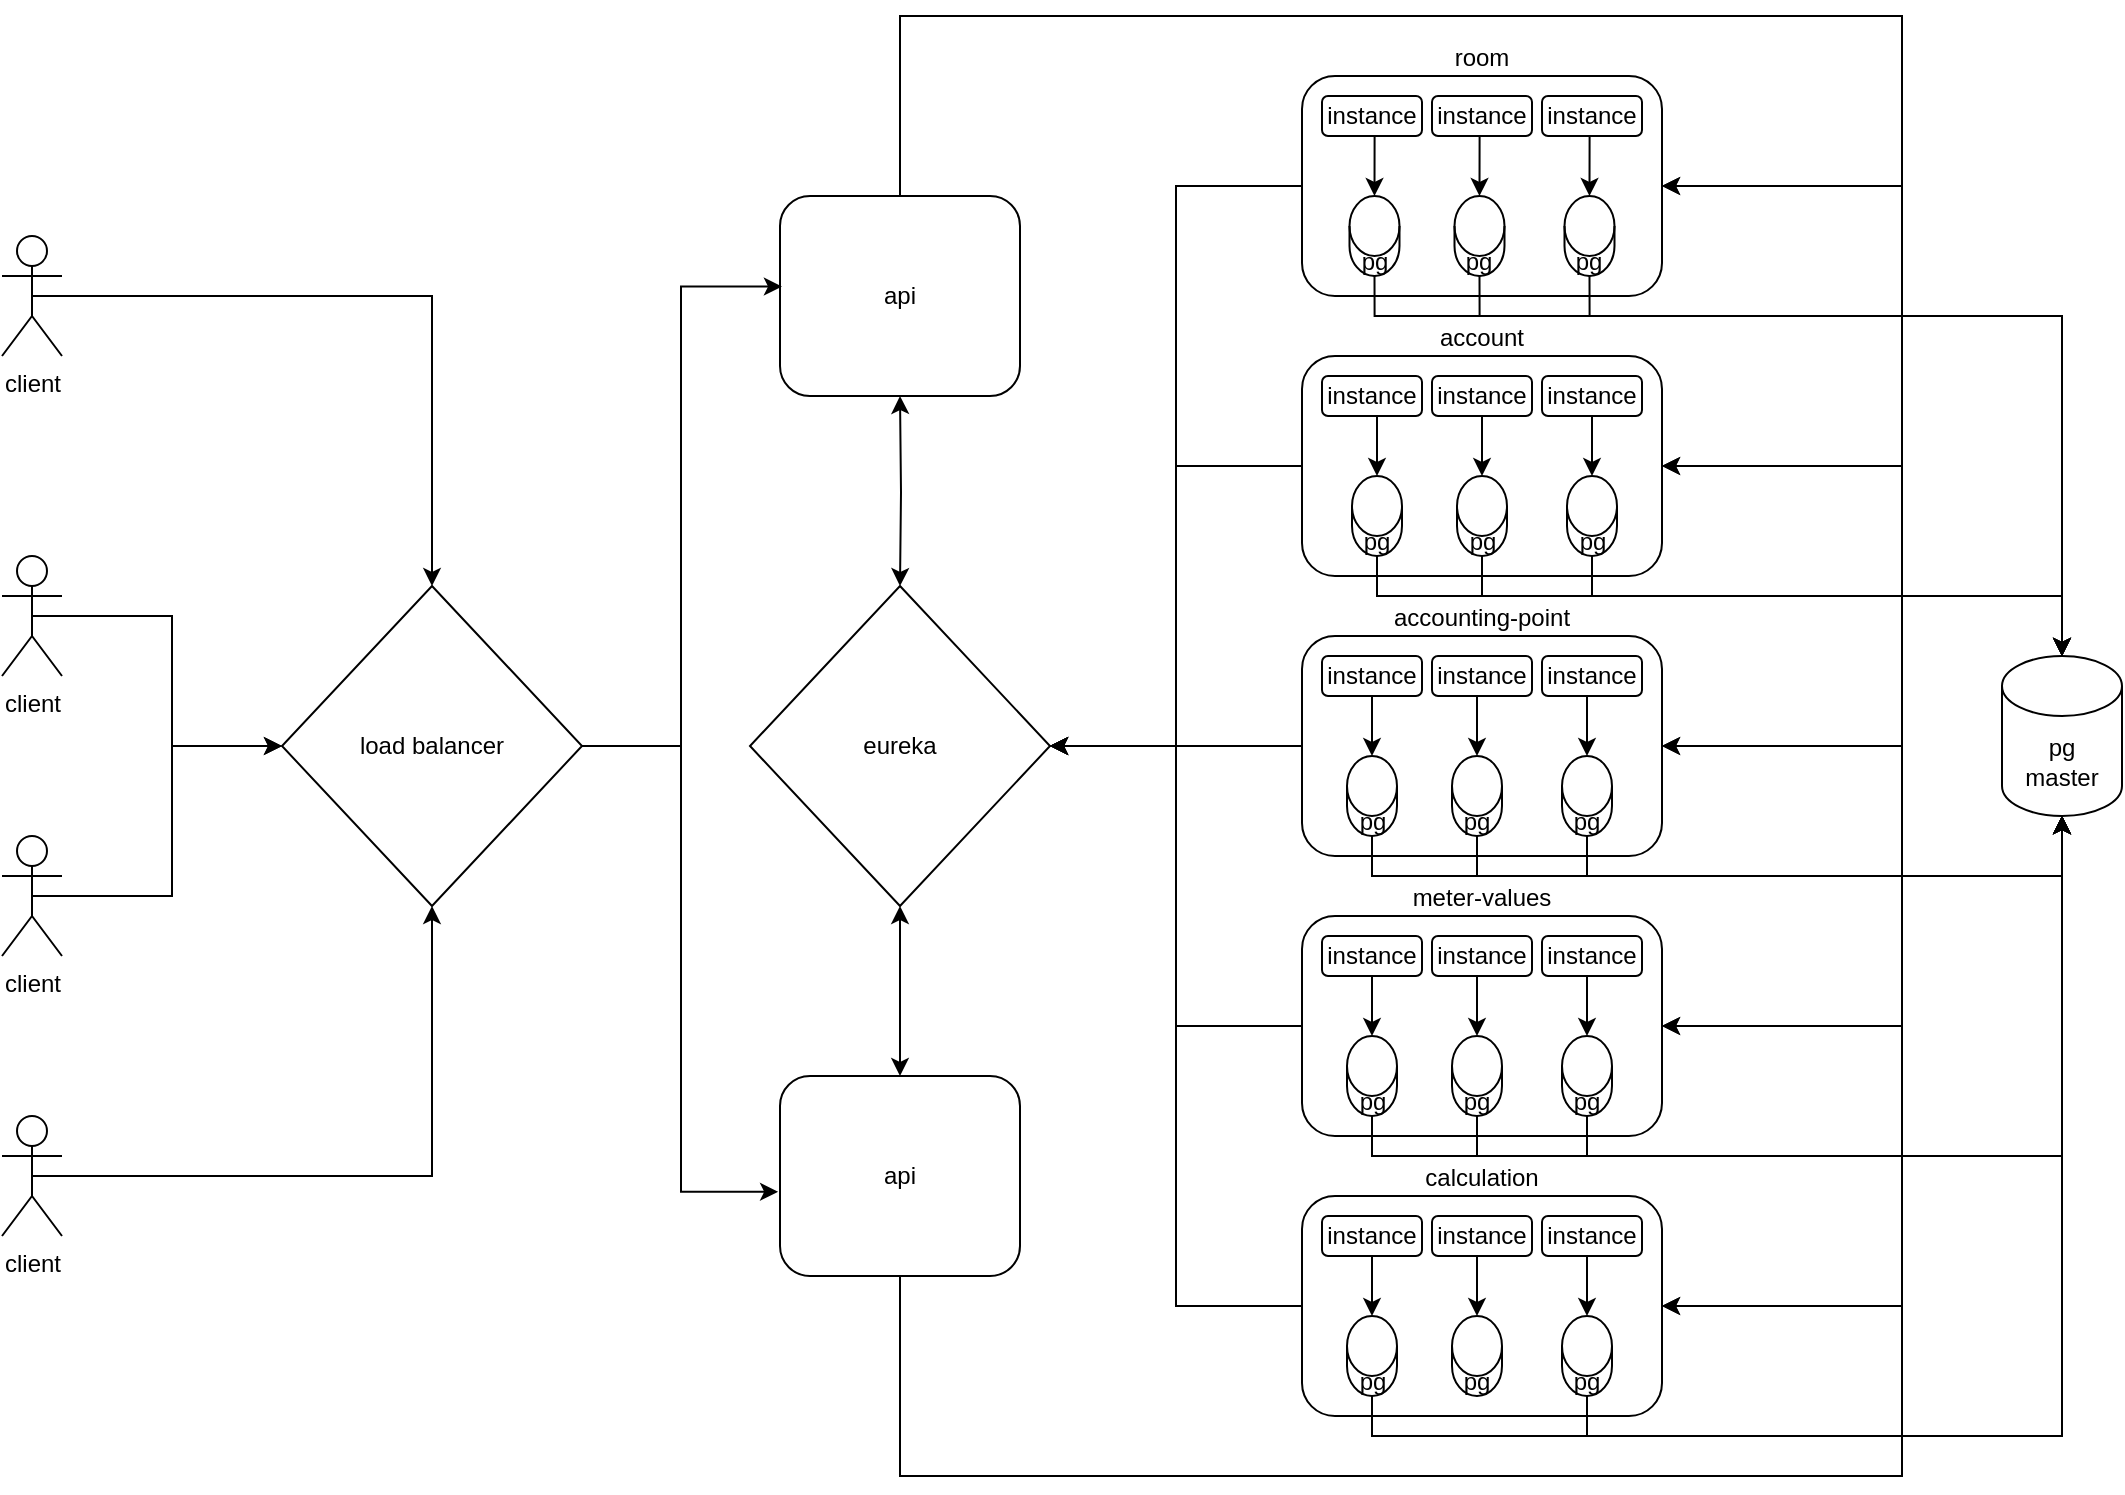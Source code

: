 <mxfile version="14.8.0" type="github">
  <diagram id="BbiA8Y8N8VMHT7lSSjlu" name="Page-1">
    <mxGraphModel dx="2031" dy="1076" grid="1" gridSize="10" guides="1" tooltips="1" connect="1" arrows="1" fold="1" page="1" pageScale="1" pageWidth="827" pageHeight="1169" math="0" shadow="0">
      <root>
        <mxCell id="0" />
        <mxCell id="1" parent="0" />
        <mxCell id="I9GEyZ0ykOGTKjr3v0vk-1" value="room" style="rounded=1;whiteSpace=wrap;html=1;labelPosition=center;verticalLabelPosition=top;align=center;verticalAlign=bottom;" vertex="1" parent="1">
          <mxGeometry x="690" y="160" width="180" height="110" as="geometry" />
        </mxCell>
        <mxCell id="I9GEyZ0ykOGTKjr3v0vk-50" style="edgeStyle=orthogonalEdgeStyle;rounded=0;orthogonalLoop=1;jettySize=auto;html=1;exitX=0;exitY=0.5;exitDx=0;exitDy=0;entryX=1;entryY=0.5;entryDx=0;entryDy=0;startArrow=none;startFill=0;endArrow=classic;endFill=1;" edge="1" parent="1" source="I9GEyZ0ykOGTKjr3v0vk-2" target="I9GEyZ0ykOGTKjr3v0vk-18">
          <mxGeometry relative="1" as="geometry" />
        </mxCell>
        <mxCell id="I9GEyZ0ykOGTKjr3v0vk-2" value="account" style="rounded=1;whiteSpace=wrap;html=1;labelPosition=center;verticalLabelPosition=top;align=center;verticalAlign=bottom;" vertex="1" parent="1">
          <mxGeometry x="690" y="300" width="180" height="110" as="geometry" />
        </mxCell>
        <mxCell id="I9GEyZ0ykOGTKjr3v0vk-52" style="edgeStyle=orthogonalEdgeStyle;rounded=0;orthogonalLoop=1;jettySize=auto;html=1;exitX=0;exitY=0.5;exitDx=0;exitDy=0;entryX=1;entryY=0.5;entryDx=0;entryDy=0;startArrow=none;startFill=0;endArrow=classic;endFill=1;" edge="1" parent="1" source="I9GEyZ0ykOGTKjr3v0vk-3" target="I9GEyZ0ykOGTKjr3v0vk-18">
          <mxGeometry relative="1" as="geometry" />
        </mxCell>
        <mxCell id="I9GEyZ0ykOGTKjr3v0vk-3" value="accounting-point" style="rounded=1;whiteSpace=wrap;html=1;labelPosition=center;verticalLabelPosition=top;align=center;verticalAlign=bottom;" vertex="1" parent="1">
          <mxGeometry x="690" y="440" width="180" height="110" as="geometry" />
        </mxCell>
        <mxCell id="I9GEyZ0ykOGTKjr3v0vk-53" style="edgeStyle=orthogonalEdgeStyle;rounded=0;orthogonalLoop=1;jettySize=auto;html=1;exitX=0;exitY=0.5;exitDx=0;exitDy=0;entryX=1;entryY=0.5;entryDx=0;entryDy=0;startArrow=none;startFill=0;endArrow=classic;endFill=1;" edge="1" parent="1" source="I9GEyZ0ykOGTKjr3v0vk-4" target="I9GEyZ0ykOGTKjr3v0vk-18">
          <mxGeometry relative="1" as="geometry" />
        </mxCell>
        <mxCell id="I9GEyZ0ykOGTKjr3v0vk-4" value="meter-values" style="rounded=1;whiteSpace=wrap;html=1;labelPosition=center;verticalLabelPosition=top;align=center;verticalAlign=bottom;" vertex="1" parent="1">
          <mxGeometry x="690" y="580" width="180" height="110" as="geometry" />
        </mxCell>
        <mxCell id="I9GEyZ0ykOGTKjr3v0vk-19" style="edgeStyle=orthogonalEdgeStyle;rounded=0;orthogonalLoop=1;jettySize=auto;html=1;startArrow=classic;startFill=1;" edge="1" parent="1" target="I9GEyZ0ykOGTKjr3v0vk-18">
          <mxGeometry relative="1" as="geometry">
            <mxPoint x="489" y="320" as="sourcePoint" />
          </mxGeometry>
        </mxCell>
        <mxCell id="I9GEyZ0ykOGTKjr3v0vk-68" style="edgeStyle=orthogonalEdgeStyle;rounded=0;orthogonalLoop=1;jettySize=auto;html=1;exitX=0.5;exitY=0;exitDx=0;exitDy=0;entryX=1;entryY=0.5;entryDx=0;entryDy=0;startArrow=none;startFill=0;endArrow=classic;endFill=1;" edge="1" parent="1" source="I9GEyZ0ykOGTKjr3v0vk-7" target="I9GEyZ0ykOGTKjr3v0vk-1">
          <mxGeometry relative="1" as="geometry">
            <Array as="points">
              <mxPoint x="489" y="130" />
              <mxPoint x="990" y="130" />
              <mxPoint x="990" y="215" />
            </Array>
          </mxGeometry>
        </mxCell>
        <mxCell id="I9GEyZ0ykOGTKjr3v0vk-69" style="edgeStyle=orthogonalEdgeStyle;rounded=0;orthogonalLoop=1;jettySize=auto;html=1;exitX=0.5;exitY=0;exitDx=0;exitDy=0;entryX=1;entryY=0.5;entryDx=0;entryDy=0;startArrow=none;startFill=0;endArrow=classic;endFill=1;" edge="1" parent="1" source="I9GEyZ0ykOGTKjr3v0vk-7" target="I9GEyZ0ykOGTKjr3v0vk-2">
          <mxGeometry relative="1" as="geometry">
            <Array as="points">
              <mxPoint x="489" y="130" />
              <mxPoint x="990" y="130" />
              <mxPoint x="990" y="355" />
            </Array>
          </mxGeometry>
        </mxCell>
        <mxCell id="I9GEyZ0ykOGTKjr3v0vk-71" style="edgeStyle=orthogonalEdgeStyle;rounded=0;orthogonalLoop=1;jettySize=auto;html=1;exitX=0.5;exitY=0;exitDx=0;exitDy=0;entryX=1;entryY=0.5;entryDx=0;entryDy=0;startArrow=none;startFill=0;endArrow=classic;endFill=1;" edge="1" parent="1" source="I9GEyZ0ykOGTKjr3v0vk-7" target="I9GEyZ0ykOGTKjr3v0vk-3">
          <mxGeometry relative="1" as="geometry">
            <Array as="points">
              <mxPoint x="489" y="130" />
              <mxPoint x="990" y="130" />
              <mxPoint x="990" y="495" />
            </Array>
          </mxGeometry>
        </mxCell>
        <mxCell id="I9GEyZ0ykOGTKjr3v0vk-72" style="edgeStyle=orthogonalEdgeStyle;rounded=0;orthogonalLoop=1;jettySize=auto;html=1;exitX=0.5;exitY=0;exitDx=0;exitDy=0;entryX=1;entryY=0.5;entryDx=0;entryDy=0;startArrow=none;startFill=0;endArrow=classic;endFill=1;" edge="1" parent="1" source="I9GEyZ0ykOGTKjr3v0vk-7" target="I9GEyZ0ykOGTKjr3v0vk-4">
          <mxGeometry relative="1" as="geometry">
            <Array as="points">
              <mxPoint x="489" y="130" />
              <mxPoint x="990" y="130" />
              <mxPoint x="990" y="635" />
            </Array>
          </mxGeometry>
        </mxCell>
        <mxCell id="I9GEyZ0ykOGTKjr3v0vk-73" style="edgeStyle=orthogonalEdgeStyle;rounded=0;orthogonalLoop=1;jettySize=auto;html=1;exitX=0.5;exitY=0;exitDx=0;exitDy=0;entryX=1;entryY=0.5;entryDx=0;entryDy=0;startArrow=none;startFill=0;endArrow=classic;endFill=1;" edge="1" parent="1" source="I9GEyZ0ykOGTKjr3v0vk-7" target="I9GEyZ0ykOGTKjr3v0vk-33">
          <mxGeometry relative="1" as="geometry">
            <Array as="points">
              <mxPoint x="489" y="130" />
              <mxPoint x="990" y="130" />
              <mxPoint x="990" y="775" />
            </Array>
          </mxGeometry>
        </mxCell>
        <mxCell id="I9GEyZ0ykOGTKjr3v0vk-7" value="api" style="rounded=1;whiteSpace=wrap;html=1;" vertex="1" parent="1">
          <mxGeometry x="429" y="220" width="120" height="100" as="geometry" />
        </mxCell>
        <mxCell id="I9GEyZ0ykOGTKjr3v0vk-15" style="edgeStyle=orthogonalEdgeStyle;rounded=0;orthogonalLoop=1;jettySize=auto;html=1;exitX=1;exitY=0.5;exitDx=0;exitDy=0;entryX=0.008;entryY=0.453;entryDx=0;entryDy=0;entryPerimeter=0;" edge="1" parent="1" source="I9GEyZ0ykOGTKjr3v0vk-12" target="I9GEyZ0ykOGTKjr3v0vk-7">
          <mxGeometry relative="1" as="geometry" />
        </mxCell>
        <mxCell id="I9GEyZ0ykOGTKjr3v0vk-17" style="edgeStyle=orthogonalEdgeStyle;rounded=0;orthogonalLoop=1;jettySize=auto;html=1;exitX=1;exitY=0.5;exitDx=0;exitDy=0;entryX=-0.008;entryY=0.579;entryDx=0;entryDy=0;entryPerimeter=0;" edge="1" parent="1" source="I9GEyZ0ykOGTKjr3v0vk-12" target="I9GEyZ0ykOGTKjr3v0vk-14">
          <mxGeometry relative="1" as="geometry" />
        </mxCell>
        <mxCell id="I9GEyZ0ykOGTKjr3v0vk-12" value="load balancer" style="rhombus;whiteSpace=wrap;html=1;" vertex="1" parent="1">
          <mxGeometry x="180" y="415" width="150" height="160" as="geometry" />
        </mxCell>
        <mxCell id="I9GEyZ0ykOGTKjr3v0vk-21" style="edgeStyle=orthogonalEdgeStyle;rounded=0;orthogonalLoop=1;jettySize=auto;html=1;exitX=0.5;exitY=0;exitDx=0;exitDy=0;entryX=0.5;entryY=1;entryDx=0;entryDy=0;startArrow=classic;startFill=1;" edge="1" parent="1" source="I9GEyZ0ykOGTKjr3v0vk-14" target="I9GEyZ0ykOGTKjr3v0vk-18">
          <mxGeometry relative="1" as="geometry" />
        </mxCell>
        <mxCell id="I9GEyZ0ykOGTKjr3v0vk-63" style="edgeStyle=orthogonalEdgeStyle;rounded=0;orthogonalLoop=1;jettySize=auto;html=1;exitX=0.5;exitY=1;exitDx=0;exitDy=0;entryX=1;entryY=0.5;entryDx=0;entryDy=0;startArrow=none;startFill=0;endArrow=classic;endFill=1;" edge="1" parent="1" source="I9GEyZ0ykOGTKjr3v0vk-14" target="I9GEyZ0ykOGTKjr3v0vk-33">
          <mxGeometry relative="1" as="geometry">
            <Array as="points">
              <mxPoint x="489" y="860" />
              <mxPoint x="990" y="860" />
              <mxPoint x="990" y="775" />
            </Array>
          </mxGeometry>
        </mxCell>
        <mxCell id="I9GEyZ0ykOGTKjr3v0vk-64" style="edgeStyle=orthogonalEdgeStyle;rounded=0;orthogonalLoop=1;jettySize=auto;html=1;exitX=0.5;exitY=1;exitDx=0;exitDy=0;entryX=1;entryY=0.5;entryDx=0;entryDy=0;startArrow=none;startFill=0;endArrow=classic;endFill=1;" edge="1" parent="1" source="I9GEyZ0ykOGTKjr3v0vk-14" target="I9GEyZ0ykOGTKjr3v0vk-4">
          <mxGeometry relative="1" as="geometry">
            <Array as="points">
              <mxPoint x="489" y="860" />
              <mxPoint x="990" y="860" />
              <mxPoint x="990" y="635" />
            </Array>
          </mxGeometry>
        </mxCell>
        <mxCell id="I9GEyZ0ykOGTKjr3v0vk-65" style="edgeStyle=orthogonalEdgeStyle;rounded=0;orthogonalLoop=1;jettySize=auto;html=1;exitX=0.5;exitY=1;exitDx=0;exitDy=0;entryX=1;entryY=0.5;entryDx=0;entryDy=0;startArrow=none;startFill=0;endArrow=classic;endFill=1;" edge="1" parent="1" source="I9GEyZ0ykOGTKjr3v0vk-14" target="I9GEyZ0ykOGTKjr3v0vk-3">
          <mxGeometry relative="1" as="geometry">
            <Array as="points">
              <mxPoint x="489" y="860" />
              <mxPoint x="990" y="860" />
              <mxPoint x="990" y="495" />
            </Array>
          </mxGeometry>
        </mxCell>
        <mxCell id="I9GEyZ0ykOGTKjr3v0vk-66" style="edgeStyle=orthogonalEdgeStyle;rounded=0;orthogonalLoop=1;jettySize=auto;html=1;exitX=0.5;exitY=1;exitDx=0;exitDy=0;entryX=1;entryY=0.5;entryDx=0;entryDy=0;startArrow=none;startFill=0;endArrow=classic;endFill=1;" edge="1" parent="1" source="I9GEyZ0ykOGTKjr3v0vk-14" target="I9GEyZ0ykOGTKjr3v0vk-2">
          <mxGeometry relative="1" as="geometry">
            <Array as="points">
              <mxPoint x="489" y="860" />
              <mxPoint x="990" y="860" />
              <mxPoint x="990" y="355" />
            </Array>
          </mxGeometry>
        </mxCell>
        <mxCell id="I9GEyZ0ykOGTKjr3v0vk-67" style="edgeStyle=orthogonalEdgeStyle;rounded=0;orthogonalLoop=1;jettySize=auto;html=1;exitX=0.5;exitY=1;exitDx=0;exitDy=0;entryX=1;entryY=0.5;entryDx=0;entryDy=0;startArrow=none;startFill=0;endArrow=classic;endFill=1;" edge="1" parent="1" source="I9GEyZ0ykOGTKjr3v0vk-14" target="I9GEyZ0ykOGTKjr3v0vk-1">
          <mxGeometry relative="1" as="geometry">
            <Array as="points">
              <mxPoint x="489" y="860" />
              <mxPoint x="990" y="860" />
              <mxPoint x="990" y="215" />
            </Array>
          </mxGeometry>
        </mxCell>
        <mxCell id="I9GEyZ0ykOGTKjr3v0vk-14" value="api" style="rounded=1;whiteSpace=wrap;html=1;" vertex="1" parent="1">
          <mxGeometry x="429" y="660" width="120" height="100" as="geometry" />
        </mxCell>
        <mxCell id="I9GEyZ0ykOGTKjr3v0vk-49" style="edgeStyle=orthogonalEdgeStyle;rounded=0;orthogonalLoop=1;jettySize=auto;html=1;exitX=1;exitY=0.5;exitDx=0;exitDy=0;entryX=0;entryY=0.5;entryDx=0;entryDy=0;startArrow=classic;startFill=1;endArrow=none;endFill=0;" edge="1" parent="1" source="I9GEyZ0ykOGTKjr3v0vk-18" target="I9GEyZ0ykOGTKjr3v0vk-1">
          <mxGeometry relative="1" as="geometry" />
        </mxCell>
        <mxCell id="I9GEyZ0ykOGTKjr3v0vk-18" value="eureka" style="rhombus;whiteSpace=wrap;html=1;" vertex="1" parent="1">
          <mxGeometry x="414" y="415" width="150" height="160" as="geometry" />
        </mxCell>
        <mxCell id="I9GEyZ0ykOGTKjr3v0vk-32" style="edgeStyle=orthogonalEdgeStyle;rounded=0;orthogonalLoop=1;jettySize=auto;html=1;exitX=0.5;exitY=0.5;exitDx=0;exitDy=0;exitPerimeter=0;entryX=0.5;entryY=0;entryDx=0;entryDy=0;" edge="1" parent="1" source="I9GEyZ0ykOGTKjr3v0vk-22" target="I9GEyZ0ykOGTKjr3v0vk-12">
          <mxGeometry relative="1" as="geometry" />
        </mxCell>
        <mxCell id="I9GEyZ0ykOGTKjr3v0vk-22" value="client" style="shape=umlActor;verticalLabelPosition=bottom;verticalAlign=top;html=1;outlineConnect=0;" vertex="1" parent="1">
          <mxGeometry x="40" y="240" width="30" height="60" as="geometry" />
        </mxCell>
        <mxCell id="I9GEyZ0ykOGTKjr3v0vk-27" style="edgeStyle=orthogonalEdgeStyle;rounded=0;orthogonalLoop=1;jettySize=auto;html=1;exitX=0.5;exitY=0.5;exitDx=0;exitDy=0;exitPerimeter=0;entryX=0;entryY=0.5;entryDx=0;entryDy=0;" edge="1" parent="1" source="I9GEyZ0ykOGTKjr3v0vk-23" target="I9GEyZ0ykOGTKjr3v0vk-12">
          <mxGeometry relative="1" as="geometry" />
        </mxCell>
        <mxCell id="I9GEyZ0ykOGTKjr3v0vk-23" value="client" style="shape=umlActor;verticalLabelPosition=bottom;verticalAlign=top;html=1;outlineConnect=0;" vertex="1" parent="1">
          <mxGeometry x="40" y="400" width="30" height="60" as="geometry" />
        </mxCell>
        <mxCell id="I9GEyZ0ykOGTKjr3v0vk-29" style="edgeStyle=orthogonalEdgeStyle;rounded=0;orthogonalLoop=1;jettySize=auto;html=1;exitX=0.5;exitY=0.5;exitDx=0;exitDy=0;exitPerimeter=0;" edge="1" parent="1" source="I9GEyZ0ykOGTKjr3v0vk-24" target="I9GEyZ0ykOGTKjr3v0vk-12">
          <mxGeometry relative="1" as="geometry" />
        </mxCell>
        <mxCell id="I9GEyZ0ykOGTKjr3v0vk-24" value="client" style="shape=umlActor;verticalLabelPosition=bottom;verticalAlign=top;html=1;outlineConnect=0;" vertex="1" parent="1">
          <mxGeometry x="40" y="540" width="30" height="60" as="geometry" />
        </mxCell>
        <mxCell id="I9GEyZ0ykOGTKjr3v0vk-31" style="edgeStyle=orthogonalEdgeStyle;rounded=0;orthogonalLoop=1;jettySize=auto;html=1;exitX=0.5;exitY=0.5;exitDx=0;exitDy=0;exitPerimeter=0;entryX=0.5;entryY=1;entryDx=0;entryDy=0;" edge="1" parent="1" source="I9GEyZ0ykOGTKjr3v0vk-25" target="I9GEyZ0ykOGTKjr3v0vk-12">
          <mxGeometry relative="1" as="geometry" />
        </mxCell>
        <mxCell id="I9GEyZ0ykOGTKjr3v0vk-25" value="client" style="shape=umlActor;verticalLabelPosition=bottom;verticalAlign=top;html=1;outlineConnect=0;" vertex="1" parent="1">
          <mxGeometry x="40" y="680" width="30" height="60" as="geometry" />
        </mxCell>
        <mxCell id="I9GEyZ0ykOGTKjr3v0vk-56" style="edgeStyle=orthogonalEdgeStyle;rounded=0;orthogonalLoop=1;jettySize=auto;html=1;exitX=0;exitY=0.5;exitDx=0;exitDy=0;entryX=1;entryY=0.5;entryDx=0;entryDy=0;startArrow=none;startFill=0;endArrow=classic;endFill=1;" edge="1" parent="1" source="I9GEyZ0ykOGTKjr3v0vk-33" target="I9GEyZ0ykOGTKjr3v0vk-18">
          <mxGeometry relative="1" as="geometry" />
        </mxCell>
        <mxCell id="I9GEyZ0ykOGTKjr3v0vk-33" value="calculation" style="rounded=1;whiteSpace=wrap;html=1;labelPosition=center;verticalLabelPosition=top;align=center;verticalAlign=bottom;" vertex="1" parent="1">
          <mxGeometry x="690" y="720" width="180" height="110" as="geometry" />
        </mxCell>
        <mxCell id="I9GEyZ0ykOGTKjr3v0vk-150" style="edgeStyle=orthogonalEdgeStyle;rounded=0;orthogonalLoop=1;jettySize=auto;html=1;exitX=0.5;exitY=1;exitDx=0;exitDy=0;entryX=0.5;entryY=0;entryDx=0;entryDy=0;entryPerimeter=0;startArrow=none;startFill=0;endArrow=classic;endFill=1;" edge="1" parent="1" source="I9GEyZ0ykOGTKjr3v0vk-74" target="I9GEyZ0ykOGTKjr3v0vk-124">
          <mxGeometry relative="1" as="geometry" />
        </mxCell>
        <mxCell id="I9GEyZ0ykOGTKjr3v0vk-74" value="instance" style="rounded=1;whiteSpace=wrap;html=1;" vertex="1" parent="1">
          <mxGeometry x="700" y="170" width="50" height="20" as="geometry" />
        </mxCell>
        <mxCell id="I9GEyZ0ykOGTKjr3v0vk-151" style="edgeStyle=orthogonalEdgeStyle;rounded=0;orthogonalLoop=1;jettySize=auto;html=1;exitX=0.5;exitY=1;exitDx=0;exitDy=0;entryX=0.5;entryY=0;entryDx=0;entryDy=0;entryPerimeter=0;startArrow=none;startFill=0;endArrow=classic;endFill=1;" edge="1" parent="1" source="I9GEyZ0ykOGTKjr3v0vk-75" target="I9GEyZ0ykOGTKjr3v0vk-125">
          <mxGeometry relative="1" as="geometry" />
        </mxCell>
        <mxCell id="I9GEyZ0ykOGTKjr3v0vk-75" value="instance" style="rounded=1;whiteSpace=wrap;html=1;" vertex="1" parent="1">
          <mxGeometry x="755" y="170" width="50" height="20" as="geometry" />
        </mxCell>
        <mxCell id="I9GEyZ0ykOGTKjr3v0vk-152" style="edgeStyle=orthogonalEdgeStyle;rounded=0;orthogonalLoop=1;jettySize=auto;html=1;exitX=0.5;exitY=1;exitDx=0;exitDy=0;entryX=0.5;entryY=0;entryDx=0;entryDy=0;entryPerimeter=0;startArrow=none;startFill=0;endArrow=classic;endFill=1;" edge="1" parent="1" source="I9GEyZ0ykOGTKjr3v0vk-76" target="I9GEyZ0ykOGTKjr3v0vk-126">
          <mxGeometry relative="1" as="geometry" />
        </mxCell>
        <mxCell id="I9GEyZ0ykOGTKjr3v0vk-76" value="instance" style="rounded=1;whiteSpace=wrap;html=1;" vertex="1" parent="1">
          <mxGeometry x="810" y="170" width="50" height="20" as="geometry" />
        </mxCell>
        <mxCell id="I9GEyZ0ykOGTKjr3v0vk-115" style="edgeStyle=orthogonalEdgeStyle;rounded=0;orthogonalLoop=1;jettySize=auto;html=1;exitX=0.5;exitY=1;exitDx=0;exitDy=0;entryX=0.5;entryY=0;entryDx=0;entryDy=0;entryPerimeter=0;startArrow=none;startFill=0;endArrow=classic;endFill=1;" edge="1" parent="1" source="I9GEyZ0ykOGTKjr3v0vk-80" target="I9GEyZ0ykOGTKjr3v0vk-111">
          <mxGeometry relative="1" as="geometry" />
        </mxCell>
        <mxCell id="I9GEyZ0ykOGTKjr3v0vk-80" value="instance" style="rounded=1;whiteSpace=wrap;html=1;" vertex="1" parent="1">
          <mxGeometry x="700" y="310" width="50" height="20" as="geometry" />
        </mxCell>
        <mxCell id="I9GEyZ0ykOGTKjr3v0vk-117" style="edgeStyle=orthogonalEdgeStyle;rounded=0;orthogonalLoop=1;jettySize=auto;html=1;exitX=0.5;exitY=1;exitDx=0;exitDy=0;entryX=0.5;entryY=0;entryDx=0;entryDy=0;entryPerimeter=0;startArrow=none;startFill=0;endArrow=classic;endFill=1;" edge="1" parent="1" source="I9GEyZ0ykOGTKjr3v0vk-81" target="I9GEyZ0ykOGTKjr3v0vk-112">
          <mxGeometry relative="1" as="geometry" />
        </mxCell>
        <mxCell id="I9GEyZ0ykOGTKjr3v0vk-81" value="instance" style="rounded=1;whiteSpace=wrap;html=1;" vertex="1" parent="1">
          <mxGeometry x="755" y="310" width="50" height="20" as="geometry" />
        </mxCell>
        <mxCell id="I9GEyZ0ykOGTKjr3v0vk-116" style="edgeStyle=orthogonalEdgeStyle;rounded=0;orthogonalLoop=1;jettySize=auto;html=1;exitX=0.5;exitY=1;exitDx=0;exitDy=0;entryX=0.5;entryY=0;entryDx=0;entryDy=0;entryPerimeter=0;startArrow=none;startFill=0;endArrow=classic;endFill=1;" edge="1" parent="1" source="I9GEyZ0ykOGTKjr3v0vk-82" target="I9GEyZ0ykOGTKjr3v0vk-113">
          <mxGeometry relative="1" as="geometry" />
        </mxCell>
        <mxCell id="I9GEyZ0ykOGTKjr3v0vk-82" value="instance" style="rounded=1;whiteSpace=wrap;html=1;" vertex="1" parent="1">
          <mxGeometry x="810" y="310" width="50" height="20" as="geometry" />
        </mxCell>
        <mxCell id="I9GEyZ0ykOGTKjr3v0vk-137" style="edgeStyle=orthogonalEdgeStyle;rounded=0;orthogonalLoop=1;jettySize=auto;html=1;exitX=0.5;exitY=1;exitDx=0;exitDy=0;entryX=0.5;entryY=0;entryDx=0;entryDy=0;entryPerimeter=0;startArrow=none;startFill=0;endArrow=classic;endFill=1;" edge="1" parent="1" source="I9GEyZ0ykOGTKjr3v0vk-92" target="I9GEyZ0ykOGTKjr3v0vk-127">
          <mxGeometry relative="1" as="geometry" />
        </mxCell>
        <mxCell id="I9GEyZ0ykOGTKjr3v0vk-92" value="instance" style="rounded=1;whiteSpace=wrap;html=1;" vertex="1" parent="1">
          <mxGeometry x="700" y="450" width="50" height="20" as="geometry" />
        </mxCell>
        <mxCell id="I9GEyZ0ykOGTKjr3v0vk-138" style="edgeStyle=orthogonalEdgeStyle;rounded=0;orthogonalLoop=1;jettySize=auto;html=1;exitX=0.5;exitY=1;exitDx=0;exitDy=0;entryX=0.5;entryY=0;entryDx=0;entryDy=0;entryPerimeter=0;startArrow=none;startFill=0;endArrow=classic;endFill=1;" edge="1" parent="1" source="I9GEyZ0ykOGTKjr3v0vk-93" target="I9GEyZ0ykOGTKjr3v0vk-128">
          <mxGeometry relative="1" as="geometry" />
        </mxCell>
        <mxCell id="I9GEyZ0ykOGTKjr3v0vk-93" value="instance" style="rounded=1;whiteSpace=wrap;html=1;" vertex="1" parent="1">
          <mxGeometry x="755" y="450" width="50" height="20" as="geometry" />
        </mxCell>
        <mxCell id="I9GEyZ0ykOGTKjr3v0vk-139" style="edgeStyle=orthogonalEdgeStyle;rounded=0;orthogonalLoop=1;jettySize=auto;html=1;exitX=0.5;exitY=1;exitDx=0;exitDy=0;entryX=0.5;entryY=0;entryDx=0;entryDy=0;entryPerimeter=0;startArrow=none;startFill=0;endArrow=classic;endFill=1;" edge="1" parent="1" source="I9GEyZ0ykOGTKjr3v0vk-94" target="I9GEyZ0ykOGTKjr3v0vk-129">
          <mxGeometry relative="1" as="geometry" />
        </mxCell>
        <mxCell id="I9GEyZ0ykOGTKjr3v0vk-94" value="instance" style="rounded=1;whiteSpace=wrap;html=1;" vertex="1" parent="1">
          <mxGeometry x="810" y="450" width="50" height="20" as="geometry" />
        </mxCell>
        <mxCell id="I9GEyZ0ykOGTKjr3v0vk-143" style="edgeStyle=orthogonalEdgeStyle;rounded=0;orthogonalLoop=1;jettySize=auto;html=1;exitX=0.5;exitY=1;exitDx=0;exitDy=0;entryX=0.5;entryY=0;entryDx=0;entryDy=0;entryPerimeter=0;startArrow=none;startFill=0;endArrow=classic;endFill=1;" edge="1" parent="1" source="I9GEyZ0ykOGTKjr3v0vk-98" target="I9GEyZ0ykOGTKjr3v0vk-130">
          <mxGeometry relative="1" as="geometry" />
        </mxCell>
        <mxCell id="I9GEyZ0ykOGTKjr3v0vk-98" value="instance" style="rounded=1;whiteSpace=wrap;html=1;" vertex="1" parent="1">
          <mxGeometry x="700" y="590" width="50" height="20" as="geometry" />
        </mxCell>
        <mxCell id="I9GEyZ0ykOGTKjr3v0vk-144" style="edgeStyle=orthogonalEdgeStyle;rounded=0;orthogonalLoop=1;jettySize=auto;html=1;exitX=0.5;exitY=1;exitDx=0;exitDy=0;entryX=0.5;entryY=0;entryDx=0;entryDy=0;entryPerimeter=0;startArrow=none;startFill=0;endArrow=classic;endFill=1;" edge="1" parent="1" source="I9GEyZ0ykOGTKjr3v0vk-99" target="I9GEyZ0ykOGTKjr3v0vk-131">
          <mxGeometry relative="1" as="geometry" />
        </mxCell>
        <mxCell id="I9GEyZ0ykOGTKjr3v0vk-99" value="instance" style="rounded=1;whiteSpace=wrap;html=1;" vertex="1" parent="1">
          <mxGeometry x="755" y="590" width="50" height="20" as="geometry" />
        </mxCell>
        <mxCell id="I9GEyZ0ykOGTKjr3v0vk-145" style="edgeStyle=orthogonalEdgeStyle;rounded=0;orthogonalLoop=1;jettySize=auto;html=1;exitX=0.5;exitY=1;exitDx=0;exitDy=0;entryX=0.5;entryY=0;entryDx=0;entryDy=0;entryPerimeter=0;startArrow=none;startFill=0;endArrow=classic;endFill=1;" edge="1" parent="1" source="I9GEyZ0ykOGTKjr3v0vk-100" target="I9GEyZ0ykOGTKjr3v0vk-132">
          <mxGeometry relative="1" as="geometry" />
        </mxCell>
        <mxCell id="I9GEyZ0ykOGTKjr3v0vk-100" value="instance" style="rounded=1;whiteSpace=wrap;html=1;" vertex="1" parent="1">
          <mxGeometry x="810" y="590" width="50" height="20" as="geometry" />
        </mxCell>
        <mxCell id="I9GEyZ0ykOGTKjr3v0vk-156" style="edgeStyle=orthogonalEdgeStyle;rounded=0;orthogonalLoop=1;jettySize=auto;html=1;exitX=0.5;exitY=1;exitDx=0;exitDy=0;entryX=0.5;entryY=0;entryDx=0;entryDy=0;entryPerimeter=0;startArrow=none;startFill=0;endArrow=classic;endFill=1;" edge="1" parent="1" source="I9GEyZ0ykOGTKjr3v0vk-104" target="I9GEyZ0ykOGTKjr3v0vk-133">
          <mxGeometry relative="1" as="geometry" />
        </mxCell>
        <mxCell id="I9GEyZ0ykOGTKjr3v0vk-104" value="instance" style="rounded=1;whiteSpace=wrap;html=1;" vertex="1" parent="1">
          <mxGeometry x="700" y="730" width="50" height="20" as="geometry" />
        </mxCell>
        <mxCell id="I9GEyZ0ykOGTKjr3v0vk-157" style="edgeStyle=orthogonalEdgeStyle;rounded=0;orthogonalLoop=1;jettySize=auto;html=1;exitX=0.5;exitY=1;exitDx=0;exitDy=0;entryX=0.5;entryY=0;entryDx=0;entryDy=0;entryPerimeter=0;startArrow=none;startFill=0;endArrow=classic;endFill=1;" edge="1" parent="1" source="I9GEyZ0ykOGTKjr3v0vk-105" target="I9GEyZ0ykOGTKjr3v0vk-134">
          <mxGeometry relative="1" as="geometry" />
        </mxCell>
        <mxCell id="I9GEyZ0ykOGTKjr3v0vk-105" value="instance" style="rounded=1;whiteSpace=wrap;html=1;" vertex="1" parent="1">
          <mxGeometry x="755" y="730" width="50" height="20" as="geometry" />
        </mxCell>
        <mxCell id="I9GEyZ0ykOGTKjr3v0vk-158" style="edgeStyle=orthogonalEdgeStyle;rounded=0;orthogonalLoop=1;jettySize=auto;html=1;exitX=0.5;exitY=1;exitDx=0;exitDy=0;entryX=0.5;entryY=0;entryDx=0;entryDy=0;entryPerimeter=0;startArrow=none;startFill=0;endArrow=classic;endFill=1;" edge="1" parent="1" source="I9GEyZ0ykOGTKjr3v0vk-106" target="I9GEyZ0ykOGTKjr3v0vk-135">
          <mxGeometry relative="1" as="geometry" />
        </mxCell>
        <mxCell id="I9GEyZ0ykOGTKjr3v0vk-106" value="instance" style="rounded=1;whiteSpace=wrap;html=1;" vertex="1" parent="1">
          <mxGeometry x="810" y="730" width="50" height="20" as="geometry" />
        </mxCell>
        <mxCell id="I9GEyZ0ykOGTKjr3v0vk-110" value="pg&lt;br&gt;master" style="shape=cylinder3;whiteSpace=wrap;html=1;boundedLbl=1;backgroundOutline=1;size=15;" vertex="1" parent="1">
          <mxGeometry x="1040" y="450" width="60" height="80" as="geometry" />
        </mxCell>
        <mxCell id="I9GEyZ0ykOGTKjr3v0vk-168" style="edgeStyle=orthogonalEdgeStyle;rounded=0;orthogonalLoop=1;jettySize=auto;html=1;exitX=0.5;exitY=1;exitDx=0;exitDy=0;exitPerimeter=0;entryX=0.5;entryY=0;entryDx=0;entryDy=0;entryPerimeter=0;startArrow=none;startFill=0;endArrow=classic;endFill=1;" edge="1" parent="1" source="I9GEyZ0ykOGTKjr3v0vk-111" target="I9GEyZ0ykOGTKjr3v0vk-110">
          <mxGeometry relative="1" as="geometry">
            <Array as="points">
              <mxPoint x="728" y="420" />
              <mxPoint x="1070" y="420" />
            </Array>
          </mxGeometry>
        </mxCell>
        <mxCell id="I9GEyZ0ykOGTKjr3v0vk-111" value="pg" style="shape=cylinder3;whiteSpace=wrap;html=1;boundedLbl=1;backgroundOutline=1;size=15;" vertex="1" parent="1">
          <mxGeometry x="715" y="360" width="25" height="40" as="geometry" />
        </mxCell>
        <mxCell id="I9GEyZ0ykOGTKjr3v0vk-162" style="edgeStyle=orthogonalEdgeStyle;rounded=0;orthogonalLoop=1;jettySize=auto;html=1;exitX=0.5;exitY=1;exitDx=0;exitDy=0;exitPerimeter=0;entryX=0.5;entryY=0;entryDx=0;entryDy=0;entryPerimeter=0;startArrow=none;startFill=0;endArrow=classic;endFill=1;" edge="1" parent="1" source="I9GEyZ0ykOGTKjr3v0vk-112" target="I9GEyZ0ykOGTKjr3v0vk-110">
          <mxGeometry relative="1" as="geometry">
            <Array as="points">
              <mxPoint x="780" y="420" />
              <mxPoint x="1070" y="420" />
            </Array>
          </mxGeometry>
        </mxCell>
        <mxCell id="I9GEyZ0ykOGTKjr3v0vk-112" value="pg" style="shape=cylinder3;whiteSpace=wrap;html=1;boundedLbl=1;backgroundOutline=1;size=15;" vertex="1" parent="1">
          <mxGeometry x="767.5" y="360" width="25" height="40" as="geometry" />
        </mxCell>
        <mxCell id="I9GEyZ0ykOGTKjr3v0vk-120" style="edgeStyle=orthogonalEdgeStyle;rounded=0;orthogonalLoop=1;jettySize=auto;html=1;exitX=0.5;exitY=1;exitDx=0;exitDy=0;exitPerimeter=0;entryX=0.5;entryY=0;entryDx=0;entryDy=0;entryPerimeter=0;startArrow=none;startFill=0;endArrow=classic;endFill=1;" edge="1" parent="1" source="I9GEyZ0ykOGTKjr3v0vk-113" target="I9GEyZ0ykOGTKjr3v0vk-110">
          <mxGeometry relative="1" as="geometry">
            <Array as="points">
              <mxPoint x="835" y="420" />
              <mxPoint x="1070" y="420" />
            </Array>
          </mxGeometry>
        </mxCell>
        <mxCell id="I9GEyZ0ykOGTKjr3v0vk-113" value="pg" style="shape=cylinder3;whiteSpace=wrap;html=1;boundedLbl=1;backgroundOutline=1;size=15;" vertex="1" parent="1">
          <mxGeometry x="822.5" y="360" width="25" height="40" as="geometry" />
        </mxCell>
        <mxCell id="I9GEyZ0ykOGTKjr3v0vk-153" style="edgeStyle=orthogonalEdgeStyle;rounded=0;orthogonalLoop=1;jettySize=auto;html=1;exitX=0.5;exitY=1;exitDx=0;exitDy=0;exitPerimeter=0;entryX=0.5;entryY=0;entryDx=0;entryDy=0;entryPerimeter=0;startArrow=none;startFill=0;endArrow=classic;endFill=1;" edge="1" parent="1" source="I9GEyZ0ykOGTKjr3v0vk-124" target="I9GEyZ0ykOGTKjr3v0vk-110">
          <mxGeometry relative="1" as="geometry">
            <Array as="points">
              <mxPoint x="726" y="280" />
              <mxPoint x="1070" y="280" />
            </Array>
          </mxGeometry>
        </mxCell>
        <mxCell id="I9GEyZ0ykOGTKjr3v0vk-124" value="pg" style="shape=cylinder3;whiteSpace=wrap;html=1;boundedLbl=1;backgroundOutline=1;size=15;" vertex="1" parent="1">
          <mxGeometry x="713.75" y="220" width="25" height="40" as="geometry" />
        </mxCell>
        <mxCell id="I9GEyZ0ykOGTKjr3v0vk-154" style="edgeStyle=orthogonalEdgeStyle;rounded=0;orthogonalLoop=1;jettySize=auto;html=1;exitX=0.5;exitY=1;exitDx=0;exitDy=0;exitPerimeter=0;entryX=0.5;entryY=0;entryDx=0;entryDy=0;entryPerimeter=0;startArrow=none;startFill=0;endArrow=classic;endFill=1;" edge="1" parent="1" source="I9GEyZ0ykOGTKjr3v0vk-125" target="I9GEyZ0ykOGTKjr3v0vk-110">
          <mxGeometry relative="1" as="geometry">
            <Array as="points">
              <mxPoint x="779" y="280" />
              <mxPoint x="1070" y="280" />
            </Array>
          </mxGeometry>
        </mxCell>
        <mxCell id="I9GEyZ0ykOGTKjr3v0vk-125" value="pg" style="shape=cylinder3;whiteSpace=wrap;html=1;boundedLbl=1;backgroundOutline=1;size=15;" vertex="1" parent="1">
          <mxGeometry x="766.25" y="220" width="25" height="40" as="geometry" />
        </mxCell>
        <mxCell id="I9GEyZ0ykOGTKjr3v0vk-155" style="edgeStyle=orthogonalEdgeStyle;rounded=0;orthogonalLoop=1;jettySize=auto;html=1;exitX=0.5;exitY=1;exitDx=0;exitDy=0;exitPerimeter=0;entryX=0.5;entryY=0;entryDx=0;entryDy=0;entryPerimeter=0;startArrow=none;startFill=0;endArrow=classic;endFill=1;" edge="1" parent="1" source="I9GEyZ0ykOGTKjr3v0vk-126" target="I9GEyZ0ykOGTKjr3v0vk-110">
          <mxGeometry relative="1" as="geometry">
            <Array as="points">
              <mxPoint x="834" y="280" />
              <mxPoint x="1070" y="280" />
            </Array>
          </mxGeometry>
        </mxCell>
        <mxCell id="I9GEyZ0ykOGTKjr3v0vk-126" value="pg" style="shape=cylinder3;whiteSpace=wrap;html=1;boundedLbl=1;backgroundOutline=1;size=15;" vertex="1" parent="1">
          <mxGeometry x="821.25" y="220" width="25" height="40" as="geometry" />
        </mxCell>
        <mxCell id="I9GEyZ0ykOGTKjr3v0vk-140" style="edgeStyle=orthogonalEdgeStyle;rounded=0;orthogonalLoop=1;jettySize=auto;html=1;exitX=0.5;exitY=1;exitDx=0;exitDy=0;exitPerimeter=0;entryX=0.5;entryY=1;entryDx=0;entryDy=0;entryPerimeter=0;startArrow=none;startFill=0;endArrow=classic;endFill=1;" edge="1" parent="1" source="I9GEyZ0ykOGTKjr3v0vk-127" target="I9GEyZ0ykOGTKjr3v0vk-110">
          <mxGeometry relative="1" as="geometry" />
        </mxCell>
        <mxCell id="I9GEyZ0ykOGTKjr3v0vk-127" value="pg" style="shape=cylinder3;whiteSpace=wrap;html=1;boundedLbl=1;backgroundOutline=1;size=15;" vertex="1" parent="1">
          <mxGeometry x="712.5" y="500" width="25" height="40" as="geometry" />
        </mxCell>
        <mxCell id="I9GEyZ0ykOGTKjr3v0vk-164" style="edgeStyle=orthogonalEdgeStyle;rounded=0;orthogonalLoop=1;jettySize=auto;html=1;exitX=0.5;exitY=1;exitDx=0;exitDy=0;exitPerimeter=0;entryX=0.5;entryY=1;entryDx=0;entryDy=0;entryPerimeter=0;startArrow=none;startFill=0;endArrow=classic;endFill=1;" edge="1" parent="1" source="I9GEyZ0ykOGTKjr3v0vk-128" target="I9GEyZ0ykOGTKjr3v0vk-110">
          <mxGeometry relative="1" as="geometry" />
        </mxCell>
        <mxCell id="I9GEyZ0ykOGTKjr3v0vk-128" value="pg" style="shape=cylinder3;whiteSpace=wrap;html=1;boundedLbl=1;backgroundOutline=1;size=15;" vertex="1" parent="1">
          <mxGeometry x="765" y="500" width="25" height="40" as="geometry" />
        </mxCell>
        <mxCell id="I9GEyZ0ykOGTKjr3v0vk-142" style="edgeStyle=orthogonalEdgeStyle;rounded=0;orthogonalLoop=1;jettySize=auto;html=1;exitX=0.5;exitY=1;exitDx=0;exitDy=0;exitPerimeter=0;entryX=0.5;entryY=1;entryDx=0;entryDy=0;entryPerimeter=0;startArrow=none;startFill=0;endArrow=classic;endFill=1;" edge="1" parent="1" source="I9GEyZ0ykOGTKjr3v0vk-129" target="I9GEyZ0ykOGTKjr3v0vk-110">
          <mxGeometry relative="1" as="geometry" />
        </mxCell>
        <mxCell id="I9GEyZ0ykOGTKjr3v0vk-129" value="pg" style="shape=cylinder3;whiteSpace=wrap;html=1;boundedLbl=1;backgroundOutline=1;size=15;" vertex="1" parent="1">
          <mxGeometry x="820" y="500" width="25" height="40" as="geometry" />
        </mxCell>
        <mxCell id="I9GEyZ0ykOGTKjr3v0vk-146" style="edgeStyle=orthogonalEdgeStyle;rounded=0;orthogonalLoop=1;jettySize=auto;html=1;exitX=0.5;exitY=1;exitDx=0;exitDy=0;exitPerimeter=0;entryX=0.5;entryY=1;entryDx=0;entryDy=0;entryPerimeter=0;startArrow=none;startFill=0;endArrow=classic;endFill=1;" edge="1" parent="1" source="I9GEyZ0ykOGTKjr3v0vk-130" target="I9GEyZ0ykOGTKjr3v0vk-110">
          <mxGeometry relative="1" as="geometry" />
        </mxCell>
        <mxCell id="I9GEyZ0ykOGTKjr3v0vk-130" value="pg" style="shape=cylinder3;whiteSpace=wrap;html=1;boundedLbl=1;backgroundOutline=1;size=15;" vertex="1" parent="1">
          <mxGeometry x="712.5" y="640" width="25" height="40" as="geometry" />
        </mxCell>
        <mxCell id="I9GEyZ0ykOGTKjr3v0vk-148" style="edgeStyle=orthogonalEdgeStyle;rounded=0;orthogonalLoop=1;jettySize=auto;html=1;exitX=0.5;exitY=1;exitDx=0;exitDy=0;exitPerimeter=0;entryX=0.5;entryY=1;entryDx=0;entryDy=0;entryPerimeter=0;startArrow=none;startFill=0;endArrow=classic;endFill=1;" edge="1" parent="1" source="I9GEyZ0ykOGTKjr3v0vk-131" target="I9GEyZ0ykOGTKjr3v0vk-110">
          <mxGeometry relative="1" as="geometry" />
        </mxCell>
        <mxCell id="I9GEyZ0ykOGTKjr3v0vk-131" value="pg" style="shape=cylinder3;whiteSpace=wrap;html=1;boundedLbl=1;backgroundOutline=1;size=15;" vertex="1" parent="1">
          <mxGeometry x="765" y="640" width="25" height="40" as="geometry" />
        </mxCell>
        <mxCell id="I9GEyZ0ykOGTKjr3v0vk-149" style="edgeStyle=orthogonalEdgeStyle;rounded=0;orthogonalLoop=1;jettySize=auto;html=1;exitX=0.5;exitY=1;exitDx=0;exitDy=0;exitPerimeter=0;entryX=0.5;entryY=1;entryDx=0;entryDy=0;entryPerimeter=0;startArrow=none;startFill=0;endArrow=classic;endFill=1;" edge="1" parent="1" source="I9GEyZ0ykOGTKjr3v0vk-132" target="I9GEyZ0ykOGTKjr3v0vk-110">
          <mxGeometry relative="1" as="geometry" />
        </mxCell>
        <mxCell id="I9GEyZ0ykOGTKjr3v0vk-132" value="pg" style="shape=cylinder3;whiteSpace=wrap;html=1;boundedLbl=1;backgroundOutline=1;size=15;" vertex="1" parent="1">
          <mxGeometry x="820" y="640" width="25" height="40" as="geometry" />
        </mxCell>
        <mxCell id="I9GEyZ0ykOGTKjr3v0vk-159" style="edgeStyle=orthogonalEdgeStyle;rounded=0;orthogonalLoop=1;jettySize=auto;html=1;exitX=0.5;exitY=1;exitDx=0;exitDy=0;exitPerimeter=0;entryX=0.5;entryY=1;entryDx=0;entryDy=0;entryPerimeter=0;startArrow=none;startFill=0;endArrow=classic;endFill=1;" edge="1" parent="1" source="I9GEyZ0ykOGTKjr3v0vk-133" target="I9GEyZ0ykOGTKjr3v0vk-110">
          <mxGeometry relative="1" as="geometry" />
        </mxCell>
        <mxCell id="I9GEyZ0ykOGTKjr3v0vk-133" value="pg" style="shape=cylinder3;whiteSpace=wrap;html=1;boundedLbl=1;backgroundOutline=1;size=15;" vertex="1" parent="1">
          <mxGeometry x="712.5" y="780" width="25" height="40" as="geometry" />
        </mxCell>
        <mxCell id="I9GEyZ0ykOGTKjr3v0vk-134" value="pg" style="shape=cylinder3;whiteSpace=wrap;html=1;boundedLbl=1;backgroundOutline=1;size=15;" vertex="1" parent="1">
          <mxGeometry x="765" y="780" width="25" height="40" as="geometry" />
        </mxCell>
        <mxCell id="I9GEyZ0ykOGTKjr3v0vk-166" style="edgeStyle=orthogonalEdgeStyle;rounded=0;orthogonalLoop=1;jettySize=auto;html=1;exitX=0.5;exitY=1;exitDx=0;exitDy=0;exitPerimeter=0;entryX=0.5;entryY=1;entryDx=0;entryDy=0;entryPerimeter=0;startArrow=none;startFill=0;endArrow=classic;endFill=1;" edge="1" parent="1" source="I9GEyZ0ykOGTKjr3v0vk-135" target="I9GEyZ0ykOGTKjr3v0vk-110">
          <mxGeometry relative="1" as="geometry" />
        </mxCell>
        <mxCell id="I9GEyZ0ykOGTKjr3v0vk-135" value="pg" style="shape=cylinder3;whiteSpace=wrap;html=1;boundedLbl=1;backgroundOutline=1;size=15;" vertex="1" parent="1">
          <mxGeometry x="820" y="780" width="25" height="40" as="geometry" />
        </mxCell>
      </root>
    </mxGraphModel>
  </diagram>
</mxfile>
